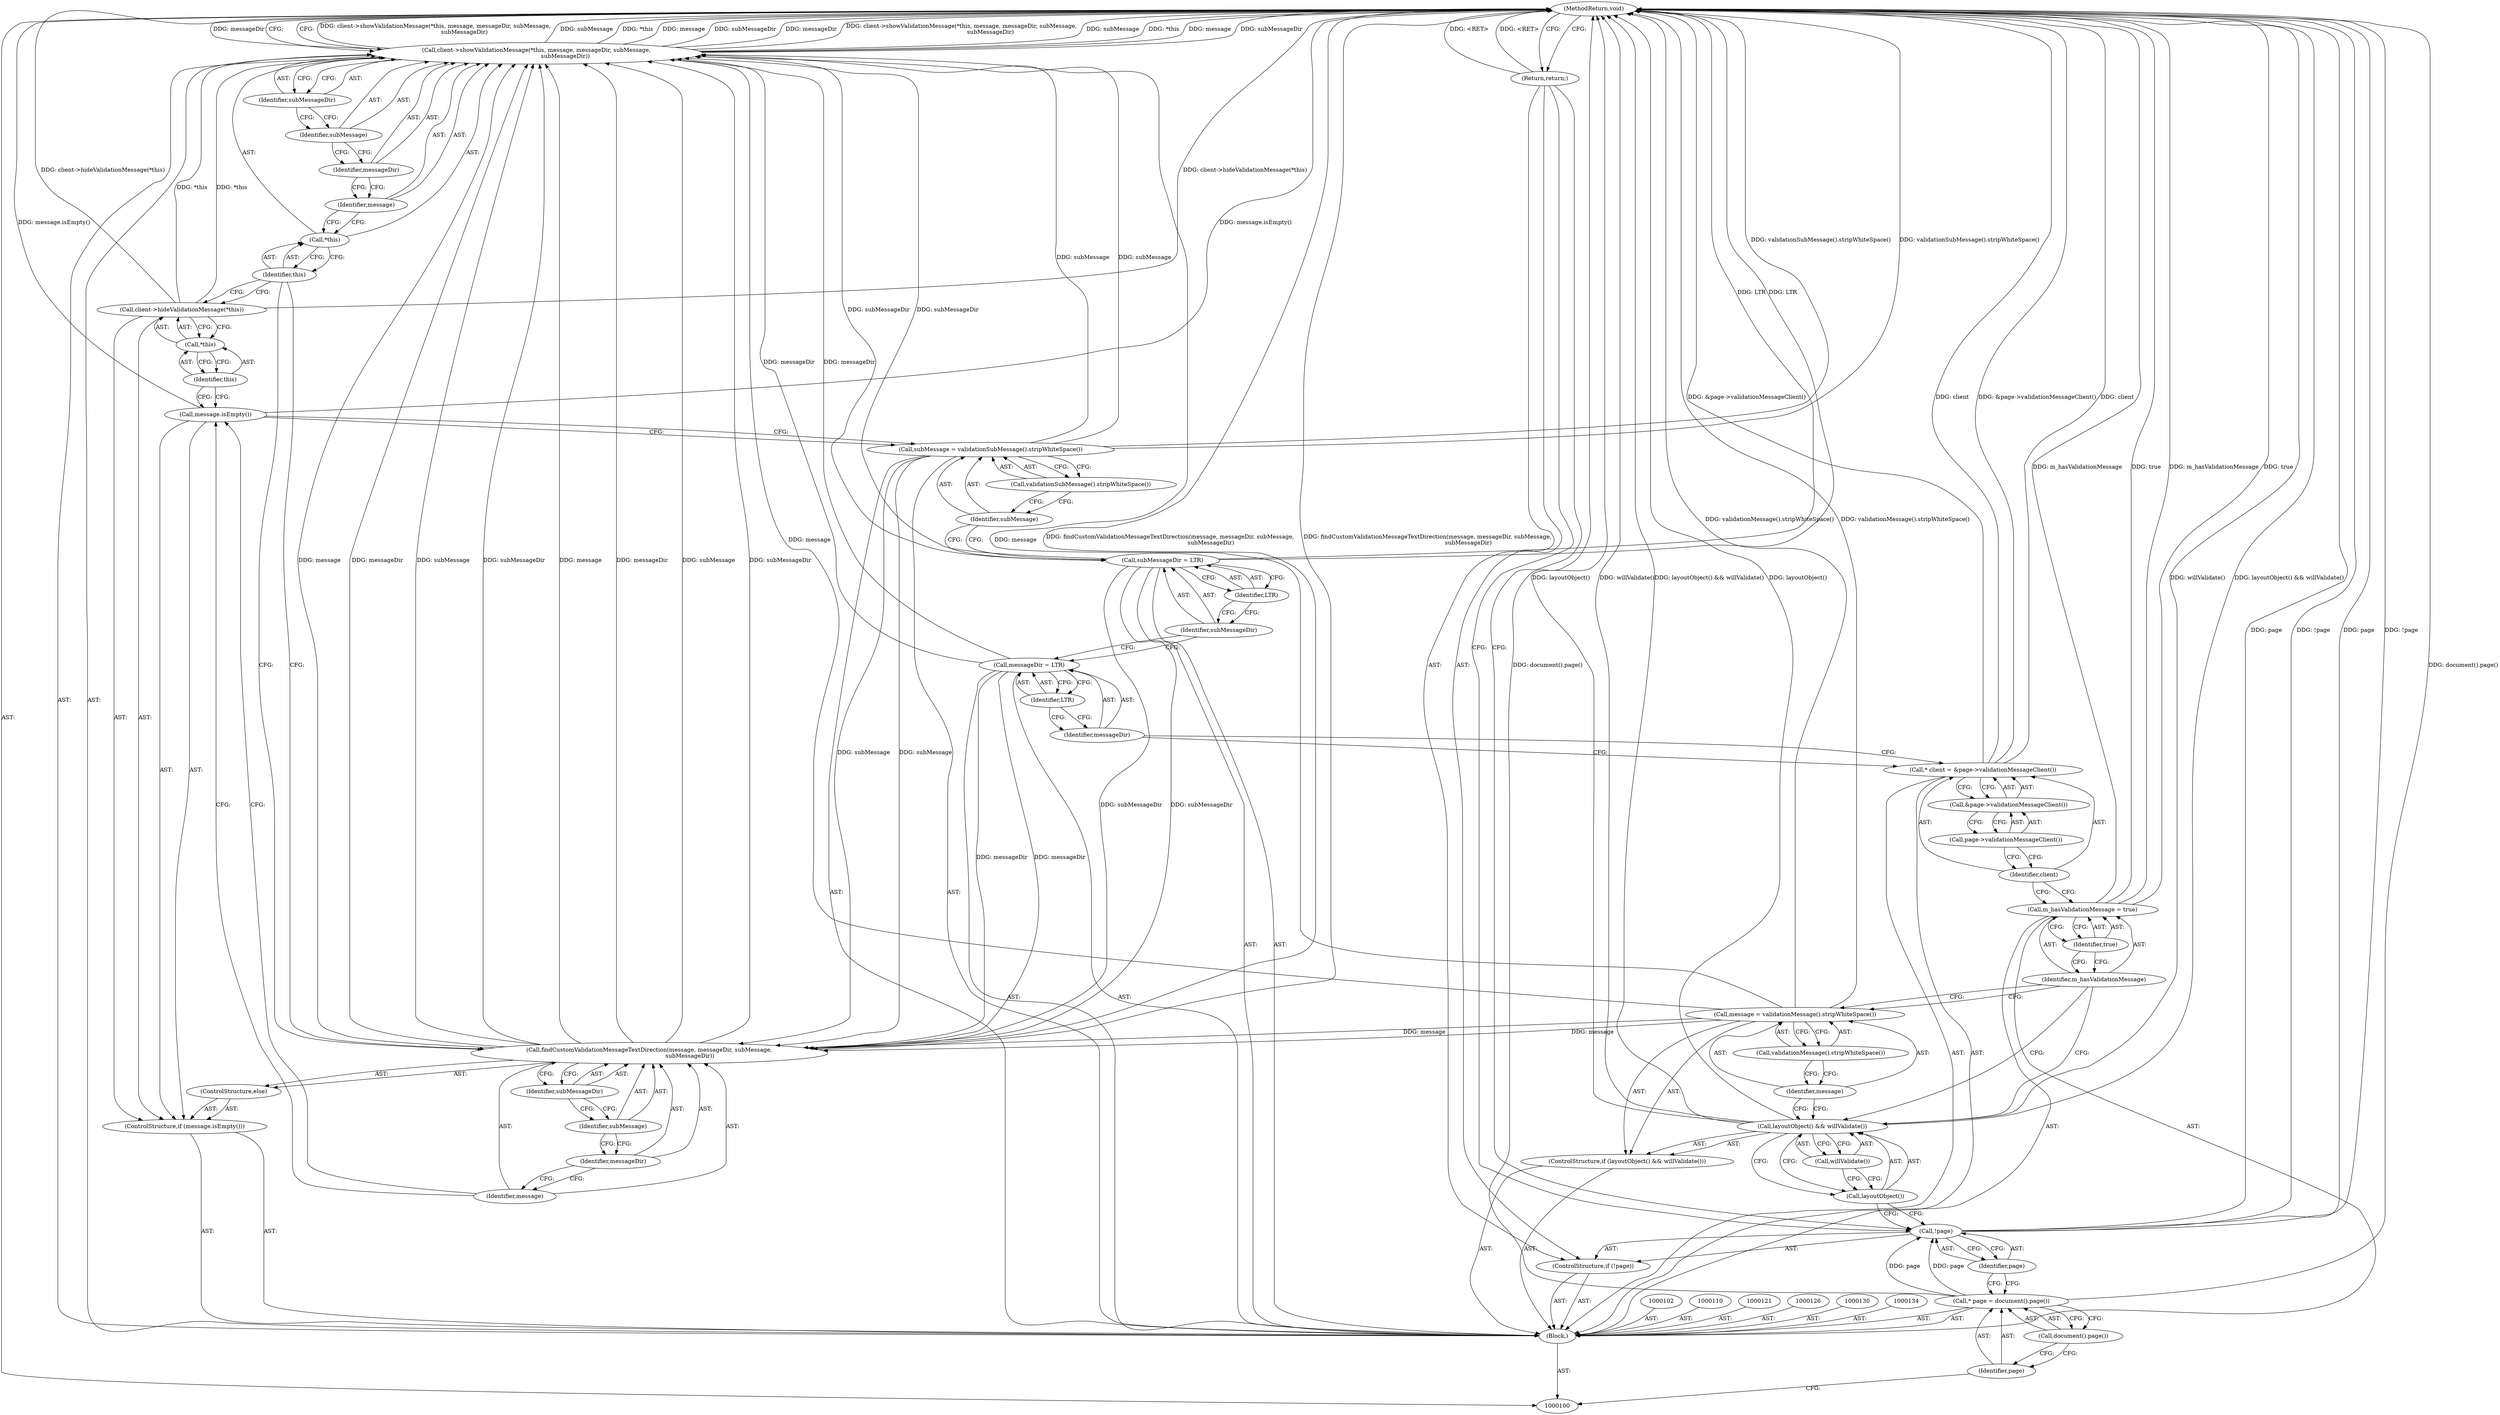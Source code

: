 digraph "1_Chrome_a8e17a3031b6ad69c399e5e04dd0084e577097fc" {
"1000156" [label="(MethodReturn,void)"];
"1000101" [label="(Block,)"];
"1000122" [label="(Call,* client = &page->validationMessageClient())"];
"1000123" [label="(Identifier,client)"];
"1000124" [label="(Call,&page->validationMessageClient())"];
"1000125" [label="(Call,page->validationMessageClient())"];
"1000127" [label="(Call,messageDir = LTR)"];
"1000128" [label="(Identifier,messageDir)"];
"1000129" [label="(Identifier,LTR)"];
"1000131" [label="(Call,subMessageDir = LTR)"];
"1000132" [label="(Identifier,subMessageDir)"];
"1000133" [label="(Identifier,LTR)"];
"1000137" [label="(Call,validationSubMessage().stripWhiteSpace())"];
"1000135" [label="(Call,subMessage = validationSubMessage().stripWhiteSpace())"];
"1000136" [label="(Identifier,subMessage)"];
"1000138" [label="(ControlStructure,if (message.isEmpty()))"];
"1000139" [label="(Call,message.isEmpty())"];
"1000141" [label="(Call,*this)"];
"1000142" [label="(Identifier,this)"];
"1000140" [label="(Call,client->hideValidationMessage(*this))"];
"1000143" [label="(ControlStructure,else)"];
"1000144" [label="(Call,findCustomValidationMessageTextDirection(message, messageDir, subMessage,\n                                             subMessageDir))"];
"1000145" [label="(Identifier,message)"];
"1000146" [label="(Identifier,messageDir)"];
"1000147" [label="(Identifier,subMessage)"];
"1000148" [label="(Identifier,subMessageDir)"];
"1000149" [label="(Call,client->showValidationMessage(*this, message, messageDir, subMessage,\n                                subMessageDir))"];
"1000150" [label="(Call,*this)"];
"1000151" [label="(Identifier,this)"];
"1000152" [label="(Identifier,message)"];
"1000153" [label="(Identifier,messageDir)"];
"1000154" [label="(Identifier,subMessage)"];
"1000105" [label="(Call,document().page())"];
"1000103" [label="(Call,* page = document().page())"];
"1000104" [label="(Identifier,page)"];
"1000155" [label="(Identifier,subMessageDir)"];
"1000106" [label="(ControlStructure,if (!page))"];
"1000107" [label="(Call,!page)"];
"1000108" [label="(Identifier,page)"];
"1000109" [label="(Return,return;)"];
"1000114" [label="(Call,willValidate())"];
"1000111" [label="(ControlStructure,if (layoutObject() && willValidate()))"];
"1000112" [label="(Call,layoutObject() && willValidate())"];
"1000113" [label="(Call,layoutObject())"];
"1000117" [label="(Call,validationMessage().stripWhiteSpace())"];
"1000115" [label="(Call,message = validationMessage().stripWhiteSpace())"];
"1000116" [label="(Identifier,message)"];
"1000118" [label="(Call,m_hasValidationMessage = true)"];
"1000119" [label="(Identifier,m_hasValidationMessage)"];
"1000120" [label="(Identifier,true)"];
"1000156" -> "1000100"  [label="AST: "];
"1000156" -> "1000109"  [label="CFG: "];
"1000156" -> "1000149"  [label="CFG: "];
"1000115" -> "1000156"  [label="DDG: validationMessage().stripWhiteSpace()"];
"1000107" -> "1000156"  [label="DDG: page"];
"1000107" -> "1000156"  [label="DDG: !page"];
"1000103" -> "1000156"  [label="DDG: document().page()"];
"1000112" -> "1000156"  [label="DDG: willValidate()"];
"1000112" -> "1000156"  [label="DDG: layoutObject() && willValidate()"];
"1000112" -> "1000156"  [label="DDG: layoutObject()"];
"1000149" -> "1000156"  [label="DDG: client->showValidationMessage(*this, message, messageDir, subMessage,\n                                subMessageDir)"];
"1000149" -> "1000156"  [label="DDG: subMessage"];
"1000149" -> "1000156"  [label="DDG: *this"];
"1000149" -> "1000156"  [label="DDG: message"];
"1000149" -> "1000156"  [label="DDG: subMessageDir"];
"1000149" -> "1000156"  [label="DDG: messageDir"];
"1000118" -> "1000156"  [label="DDG: m_hasValidationMessage"];
"1000118" -> "1000156"  [label="DDG: true"];
"1000135" -> "1000156"  [label="DDG: validationSubMessage().stripWhiteSpace()"];
"1000122" -> "1000156"  [label="DDG: client"];
"1000122" -> "1000156"  [label="DDG: &page->validationMessageClient()"];
"1000139" -> "1000156"  [label="DDG: message.isEmpty()"];
"1000140" -> "1000156"  [label="DDG: client->hideValidationMessage(*this)"];
"1000144" -> "1000156"  [label="DDG: findCustomValidationMessageTextDirection(message, messageDir, subMessage,\n                                             subMessageDir)"];
"1000131" -> "1000156"  [label="DDG: LTR"];
"1000109" -> "1000156"  [label="DDG: <RET>"];
"1000101" -> "1000100"  [label="AST: "];
"1000102" -> "1000101"  [label="AST: "];
"1000103" -> "1000101"  [label="AST: "];
"1000106" -> "1000101"  [label="AST: "];
"1000110" -> "1000101"  [label="AST: "];
"1000111" -> "1000101"  [label="AST: "];
"1000118" -> "1000101"  [label="AST: "];
"1000121" -> "1000101"  [label="AST: "];
"1000122" -> "1000101"  [label="AST: "];
"1000126" -> "1000101"  [label="AST: "];
"1000127" -> "1000101"  [label="AST: "];
"1000130" -> "1000101"  [label="AST: "];
"1000131" -> "1000101"  [label="AST: "];
"1000134" -> "1000101"  [label="AST: "];
"1000135" -> "1000101"  [label="AST: "];
"1000138" -> "1000101"  [label="AST: "];
"1000149" -> "1000101"  [label="AST: "];
"1000122" -> "1000101"  [label="AST: "];
"1000122" -> "1000124"  [label="CFG: "];
"1000123" -> "1000122"  [label="AST: "];
"1000124" -> "1000122"  [label="AST: "];
"1000128" -> "1000122"  [label="CFG: "];
"1000122" -> "1000156"  [label="DDG: client"];
"1000122" -> "1000156"  [label="DDG: &page->validationMessageClient()"];
"1000123" -> "1000122"  [label="AST: "];
"1000123" -> "1000118"  [label="CFG: "];
"1000125" -> "1000123"  [label="CFG: "];
"1000124" -> "1000122"  [label="AST: "];
"1000124" -> "1000125"  [label="CFG: "];
"1000125" -> "1000124"  [label="AST: "];
"1000122" -> "1000124"  [label="CFG: "];
"1000125" -> "1000124"  [label="AST: "];
"1000125" -> "1000123"  [label="CFG: "];
"1000124" -> "1000125"  [label="CFG: "];
"1000127" -> "1000101"  [label="AST: "];
"1000127" -> "1000129"  [label="CFG: "];
"1000128" -> "1000127"  [label="AST: "];
"1000129" -> "1000127"  [label="AST: "];
"1000132" -> "1000127"  [label="CFG: "];
"1000127" -> "1000144"  [label="DDG: messageDir"];
"1000127" -> "1000149"  [label="DDG: messageDir"];
"1000128" -> "1000127"  [label="AST: "];
"1000128" -> "1000122"  [label="CFG: "];
"1000129" -> "1000128"  [label="CFG: "];
"1000129" -> "1000127"  [label="AST: "];
"1000129" -> "1000128"  [label="CFG: "];
"1000127" -> "1000129"  [label="CFG: "];
"1000131" -> "1000101"  [label="AST: "];
"1000131" -> "1000133"  [label="CFG: "];
"1000132" -> "1000131"  [label="AST: "];
"1000133" -> "1000131"  [label="AST: "];
"1000136" -> "1000131"  [label="CFG: "];
"1000131" -> "1000156"  [label="DDG: LTR"];
"1000131" -> "1000144"  [label="DDG: subMessageDir"];
"1000131" -> "1000149"  [label="DDG: subMessageDir"];
"1000132" -> "1000131"  [label="AST: "];
"1000132" -> "1000127"  [label="CFG: "];
"1000133" -> "1000132"  [label="CFG: "];
"1000133" -> "1000131"  [label="AST: "];
"1000133" -> "1000132"  [label="CFG: "];
"1000131" -> "1000133"  [label="CFG: "];
"1000137" -> "1000135"  [label="AST: "];
"1000137" -> "1000136"  [label="CFG: "];
"1000135" -> "1000137"  [label="CFG: "];
"1000135" -> "1000101"  [label="AST: "];
"1000135" -> "1000137"  [label="CFG: "];
"1000136" -> "1000135"  [label="AST: "];
"1000137" -> "1000135"  [label="AST: "];
"1000139" -> "1000135"  [label="CFG: "];
"1000135" -> "1000156"  [label="DDG: validationSubMessage().stripWhiteSpace()"];
"1000135" -> "1000144"  [label="DDG: subMessage"];
"1000135" -> "1000149"  [label="DDG: subMessage"];
"1000136" -> "1000135"  [label="AST: "];
"1000136" -> "1000131"  [label="CFG: "];
"1000137" -> "1000136"  [label="CFG: "];
"1000138" -> "1000101"  [label="AST: "];
"1000139" -> "1000138"  [label="AST: "];
"1000140" -> "1000138"  [label="AST: "];
"1000143" -> "1000138"  [label="AST: "];
"1000139" -> "1000138"  [label="AST: "];
"1000139" -> "1000135"  [label="CFG: "];
"1000142" -> "1000139"  [label="CFG: "];
"1000145" -> "1000139"  [label="CFG: "];
"1000139" -> "1000156"  [label="DDG: message.isEmpty()"];
"1000141" -> "1000140"  [label="AST: "];
"1000141" -> "1000142"  [label="CFG: "];
"1000142" -> "1000141"  [label="AST: "];
"1000140" -> "1000141"  [label="CFG: "];
"1000142" -> "1000141"  [label="AST: "];
"1000142" -> "1000139"  [label="CFG: "];
"1000141" -> "1000142"  [label="CFG: "];
"1000140" -> "1000138"  [label="AST: "];
"1000140" -> "1000141"  [label="CFG: "];
"1000141" -> "1000140"  [label="AST: "];
"1000151" -> "1000140"  [label="CFG: "];
"1000140" -> "1000156"  [label="DDG: client->hideValidationMessage(*this)"];
"1000140" -> "1000149"  [label="DDG: *this"];
"1000143" -> "1000138"  [label="AST: "];
"1000144" -> "1000143"  [label="AST: "];
"1000144" -> "1000143"  [label="AST: "];
"1000144" -> "1000148"  [label="CFG: "];
"1000145" -> "1000144"  [label="AST: "];
"1000146" -> "1000144"  [label="AST: "];
"1000147" -> "1000144"  [label="AST: "];
"1000148" -> "1000144"  [label="AST: "];
"1000151" -> "1000144"  [label="CFG: "];
"1000144" -> "1000156"  [label="DDG: findCustomValidationMessageTextDirection(message, messageDir, subMessage,\n                                             subMessageDir)"];
"1000115" -> "1000144"  [label="DDG: message"];
"1000127" -> "1000144"  [label="DDG: messageDir"];
"1000135" -> "1000144"  [label="DDG: subMessage"];
"1000131" -> "1000144"  [label="DDG: subMessageDir"];
"1000144" -> "1000149"  [label="DDG: message"];
"1000144" -> "1000149"  [label="DDG: messageDir"];
"1000144" -> "1000149"  [label="DDG: subMessage"];
"1000144" -> "1000149"  [label="DDG: subMessageDir"];
"1000145" -> "1000144"  [label="AST: "];
"1000145" -> "1000139"  [label="CFG: "];
"1000146" -> "1000145"  [label="CFG: "];
"1000146" -> "1000144"  [label="AST: "];
"1000146" -> "1000145"  [label="CFG: "];
"1000147" -> "1000146"  [label="CFG: "];
"1000147" -> "1000144"  [label="AST: "];
"1000147" -> "1000146"  [label="CFG: "];
"1000148" -> "1000147"  [label="CFG: "];
"1000148" -> "1000144"  [label="AST: "];
"1000148" -> "1000147"  [label="CFG: "];
"1000144" -> "1000148"  [label="CFG: "];
"1000149" -> "1000101"  [label="AST: "];
"1000149" -> "1000155"  [label="CFG: "];
"1000150" -> "1000149"  [label="AST: "];
"1000152" -> "1000149"  [label="AST: "];
"1000153" -> "1000149"  [label="AST: "];
"1000154" -> "1000149"  [label="AST: "];
"1000155" -> "1000149"  [label="AST: "];
"1000156" -> "1000149"  [label="CFG: "];
"1000149" -> "1000156"  [label="DDG: client->showValidationMessage(*this, message, messageDir, subMessage,\n                                subMessageDir)"];
"1000149" -> "1000156"  [label="DDG: subMessage"];
"1000149" -> "1000156"  [label="DDG: *this"];
"1000149" -> "1000156"  [label="DDG: message"];
"1000149" -> "1000156"  [label="DDG: subMessageDir"];
"1000149" -> "1000156"  [label="DDG: messageDir"];
"1000140" -> "1000149"  [label="DDG: *this"];
"1000144" -> "1000149"  [label="DDG: message"];
"1000144" -> "1000149"  [label="DDG: messageDir"];
"1000144" -> "1000149"  [label="DDG: subMessage"];
"1000144" -> "1000149"  [label="DDG: subMessageDir"];
"1000115" -> "1000149"  [label="DDG: message"];
"1000127" -> "1000149"  [label="DDG: messageDir"];
"1000135" -> "1000149"  [label="DDG: subMessage"];
"1000131" -> "1000149"  [label="DDG: subMessageDir"];
"1000150" -> "1000149"  [label="AST: "];
"1000150" -> "1000151"  [label="CFG: "];
"1000151" -> "1000150"  [label="AST: "];
"1000152" -> "1000150"  [label="CFG: "];
"1000151" -> "1000150"  [label="AST: "];
"1000151" -> "1000140"  [label="CFG: "];
"1000151" -> "1000144"  [label="CFG: "];
"1000150" -> "1000151"  [label="CFG: "];
"1000152" -> "1000149"  [label="AST: "];
"1000152" -> "1000150"  [label="CFG: "];
"1000153" -> "1000152"  [label="CFG: "];
"1000153" -> "1000149"  [label="AST: "];
"1000153" -> "1000152"  [label="CFG: "];
"1000154" -> "1000153"  [label="CFG: "];
"1000154" -> "1000149"  [label="AST: "];
"1000154" -> "1000153"  [label="CFG: "];
"1000155" -> "1000154"  [label="CFG: "];
"1000105" -> "1000103"  [label="AST: "];
"1000105" -> "1000104"  [label="CFG: "];
"1000103" -> "1000105"  [label="CFG: "];
"1000103" -> "1000101"  [label="AST: "];
"1000103" -> "1000105"  [label="CFG: "];
"1000104" -> "1000103"  [label="AST: "];
"1000105" -> "1000103"  [label="AST: "];
"1000108" -> "1000103"  [label="CFG: "];
"1000103" -> "1000156"  [label="DDG: document().page()"];
"1000103" -> "1000107"  [label="DDG: page"];
"1000104" -> "1000103"  [label="AST: "];
"1000104" -> "1000100"  [label="CFG: "];
"1000105" -> "1000104"  [label="CFG: "];
"1000155" -> "1000149"  [label="AST: "];
"1000155" -> "1000154"  [label="CFG: "];
"1000149" -> "1000155"  [label="CFG: "];
"1000106" -> "1000101"  [label="AST: "];
"1000107" -> "1000106"  [label="AST: "];
"1000109" -> "1000106"  [label="AST: "];
"1000107" -> "1000106"  [label="AST: "];
"1000107" -> "1000108"  [label="CFG: "];
"1000108" -> "1000107"  [label="AST: "];
"1000109" -> "1000107"  [label="CFG: "];
"1000113" -> "1000107"  [label="CFG: "];
"1000107" -> "1000156"  [label="DDG: page"];
"1000107" -> "1000156"  [label="DDG: !page"];
"1000103" -> "1000107"  [label="DDG: page"];
"1000108" -> "1000107"  [label="AST: "];
"1000108" -> "1000103"  [label="CFG: "];
"1000107" -> "1000108"  [label="CFG: "];
"1000109" -> "1000106"  [label="AST: "];
"1000109" -> "1000107"  [label="CFG: "];
"1000156" -> "1000109"  [label="CFG: "];
"1000109" -> "1000156"  [label="DDG: <RET>"];
"1000114" -> "1000112"  [label="AST: "];
"1000114" -> "1000113"  [label="CFG: "];
"1000112" -> "1000114"  [label="CFG: "];
"1000111" -> "1000101"  [label="AST: "];
"1000112" -> "1000111"  [label="AST: "];
"1000115" -> "1000111"  [label="AST: "];
"1000112" -> "1000111"  [label="AST: "];
"1000112" -> "1000113"  [label="CFG: "];
"1000112" -> "1000114"  [label="CFG: "];
"1000113" -> "1000112"  [label="AST: "];
"1000114" -> "1000112"  [label="AST: "];
"1000116" -> "1000112"  [label="CFG: "];
"1000119" -> "1000112"  [label="CFG: "];
"1000112" -> "1000156"  [label="DDG: willValidate()"];
"1000112" -> "1000156"  [label="DDG: layoutObject() && willValidate()"];
"1000112" -> "1000156"  [label="DDG: layoutObject()"];
"1000113" -> "1000112"  [label="AST: "];
"1000113" -> "1000107"  [label="CFG: "];
"1000114" -> "1000113"  [label="CFG: "];
"1000112" -> "1000113"  [label="CFG: "];
"1000117" -> "1000115"  [label="AST: "];
"1000117" -> "1000116"  [label="CFG: "];
"1000115" -> "1000117"  [label="CFG: "];
"1000115" -> "1000111"  [label="AST: "];
"1000115" -> "1000117"  [label="CFG: "];
"1000116" -> "1000115"  [label="AST: "];
"1000117" -> "1000115"  [label="AST: "];
"1000119" -> "1000115"  [label="CFG: "];
"1000115" -> "1000156"  [label="DDG: validationMessage().stripWhiteSpace()"];
"1000115" -> "1000144"  [label="DDG: message"];
"1000115" -> "1000149"  [label="DDG: message"];
"1000116" -> "1000115"  [label="AST: "];
"1000116" -> "1000112"  [label="CFG: "];
"1000117" -> "1000116"  [label="CFG: "];
"1000118" -> "1000101"  [label="AST: "];
"1000118" -> "1000120"  [label="CFG: "];
"1000119" -> "1000118"  [label="AST: "];
"1000120" -> "1000118"  [label="AST: "];
"1000123" -> "1000118"  [label="CFG: "];
"1000118" -> "1000156"  [label="DDG: m_hasValidationMessage"];
"1000118" -> "1000156"  [label="DDG: true"];
"1000119" -> "1000118"  [label="AST: "];
"1000119" -> "1000115"  [label="CFG: "];
"1000119" -> "1000112"  [label="CFG: "];
"1000120" -> "1000119"  [label="CFG: "];
"1000120" -> "1000118"  [label="AST: "];
"1000120" -> "1000119"  [label="CFG: "];
"1000118" -> "1000120"  [label="CFG: "];
}
